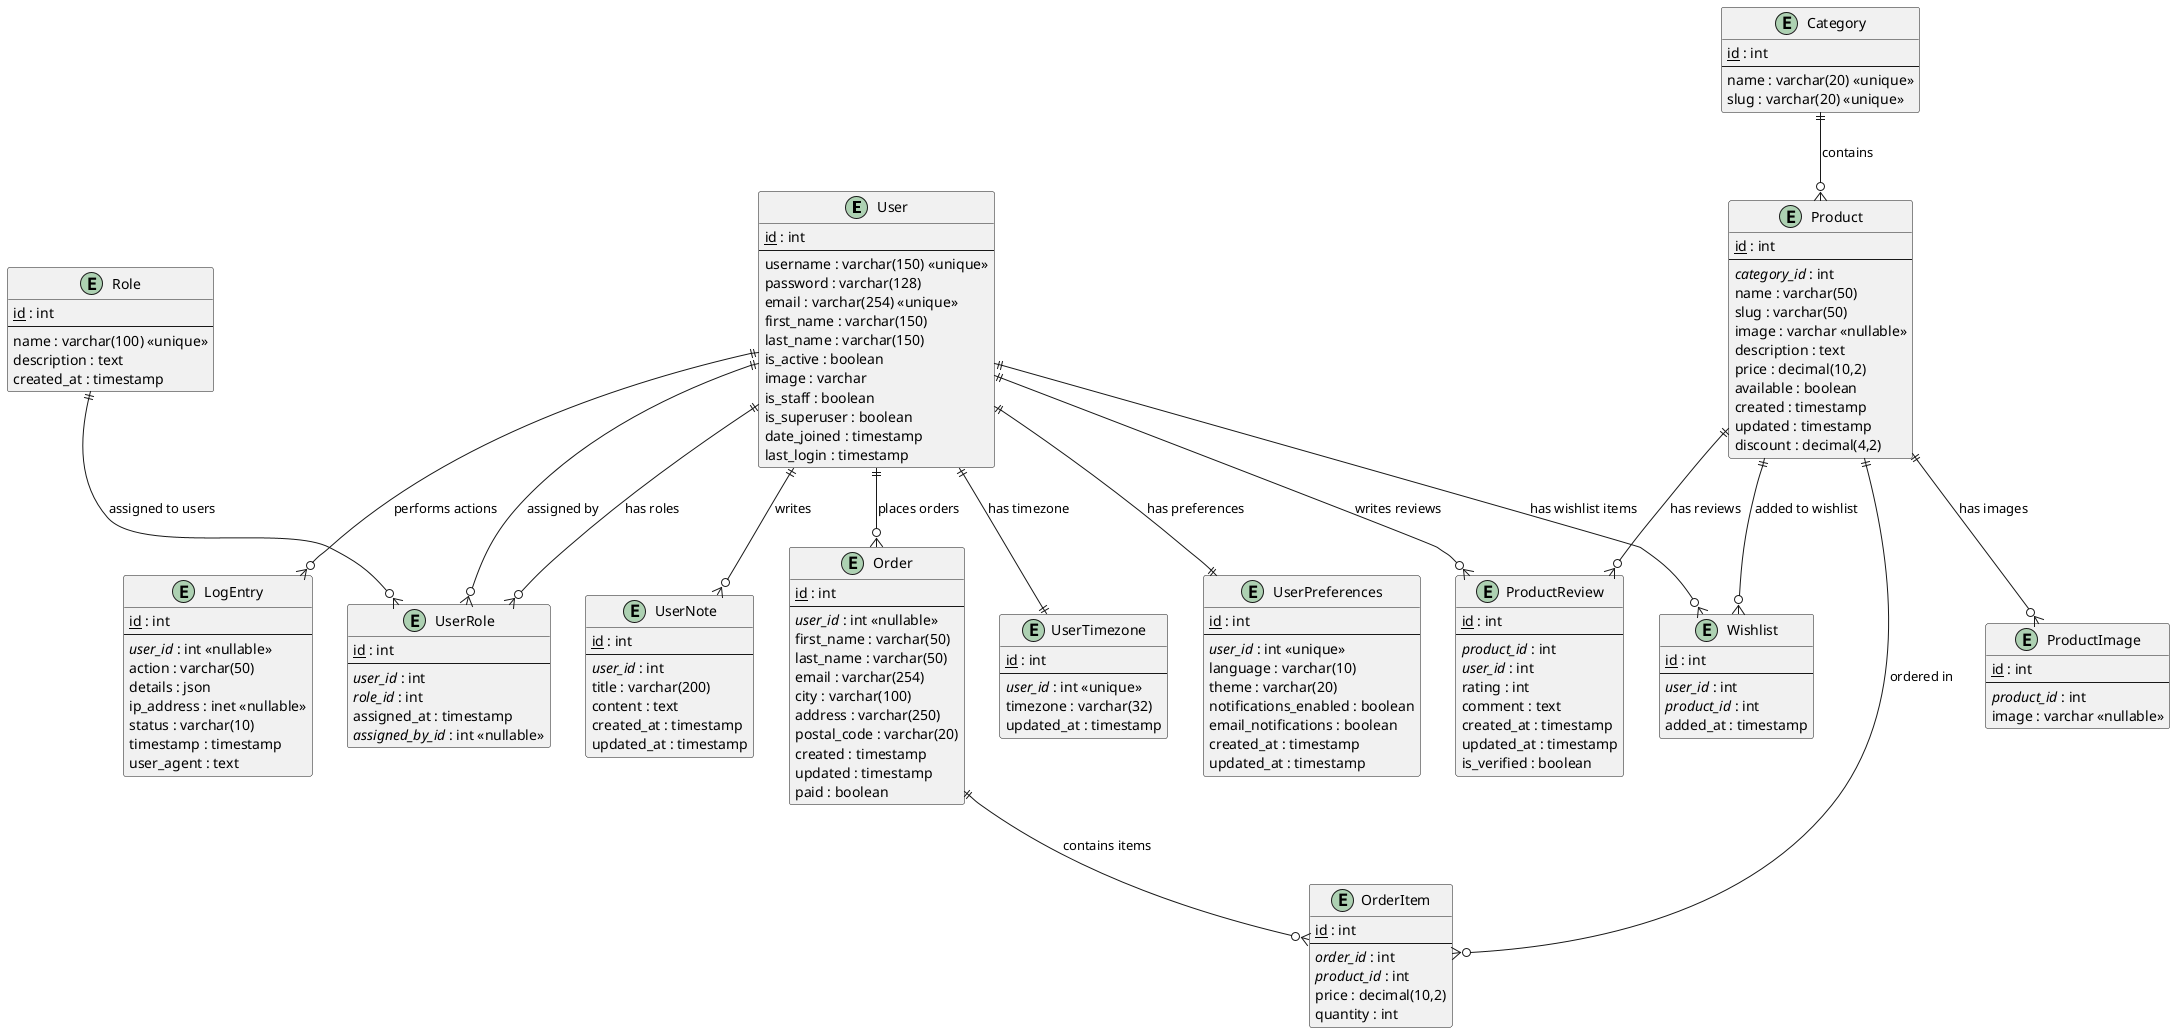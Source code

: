 @startuml
!define PRIMARY_KEY(x) <u>x</u>
!define FOREIGN_KEY(x) <i>x</i>

entity "User" {
  PRIMARY_KEY(id) : int
  --
  username : varchar(150) <<unique>>
  password : varchar(128)
  email : varchar(254) <<unique>>
  first_name : varchar(150)
  last_name : varchar(150)
  is_active : boolean
  image : varchar
  is_staff : boolean
  is_superuser : boolean
  date_joined : timestamp
  last_login : timestamp
}

entity "Role" {
  PRIMARY_KEY(id) : int
  --
  name : varchar(100) <<unique>>
  description : text
  created_at : timestamp
}

entity "UserRole" {
  PRIMARY_KEY(id) : int
  --
  FOREIGN_KEY(user_id) : int
  FOREIGN_KEY(role_id) : int
  assigned_at : timestamp
  FOREIGN_KEY(assigned_by_id) : int <<nullable>>
}

entity "UserNote" {
  PRIMARY_KEY(id) : int
  --
  FOREIGN_KEY(user_id) : int
  title : varchar(200)
  content : text
  created_at : timestamp
  updated_at : timestamp
}

entity "UserTimezone" {
  PRIMARY_KEY(id) : int
  --
  FOREIGN_KEY(user_id) : int <<unique>>
  timezone : varchar(32)
  updated_at : timestamp
}

entity "UserPreferences" {
  PRIMARY_KEY(id) : int
  --
  FOREIGN_KEY(user_id) : int <<unique>>
  language : varchar(10)
  theme : varchar(20)
  notifications_enabled : boolean
  email_notifications : boolean
  created_at : timestamp
  updated_at : timestamp
}

entity "LogEntry" {
  PRIMARY_KEY(id) : int
  --
  FOREIGN_KEY(user_id) : int <<nullable>>
  action : varchar(50)
  details : json
  ip_address : inet <<nullable>>
  status : varchar(10)
  timestamp : timestamp
  user_agent : text
}

entity "Category" {
  PRIMARY_KEY(id) : int
  --
  name : varchar(20) <<unique>>
  slug : varchar(20) <<unique>>
}

entity "Product" {
  PRIMARY_KEY(id) : int
  --
  FOREIGN_KEY(category_id) : int
  name : varchar(50)
  slug : varchar(50)
  image : varchar <<nullable>>
  description : text
  price : decimal(10,2)
  available : boolean
  created : timestamp
  updated : timestamp
  discount : decimal(4,2)
}

entity "ProductImage" {
  PRIMARY_KEY(id) : int
  --
  FOREIGN_KEY(product_id) : int
  image : varchar <<nullable>>
}

entity "ProductReview" {
  PRIMARY_KEY(id) : int
  --
  FOREIGN_KEY(product_id) : int
  FOREIGN_KEY(user_id) : int
  rating : int
  comment : text
  created_at : timestamp
  updated_at : timestamp
  is_verified : boolean
}

entity "Order" {
  PRIMARY_KEY(id) : int
  --
  FOREIGN_KEY(user_id) : int <<nullable>>
  first_name : varchar(50)
  last_name : varchar(50)  
  email : varchar(254)
  city : varchar(100)
  address : varchar(250)
  postal_code : varchar(20)
  created : timestamp
  updated : timestamp
  paid : boolean
}

entity "OrderItem" {
  PRIMARY_KEY(id) : int
  --
  FOREIGN_KEY(order_id) : int
  FOREIGN_KEY(product_id) : int
  price : decimal(10,2)
  quantity : int
}

entity "Wishlist" {
  PRIMARY_KEY(id) : int
  --
  FOREIGN_KEY(user_id) : int
  FOREIGN_KEY(product_id) : int
  added_at : timestamp
}

' Relationships
User ||--o{ UserRole : "has roles"
Role ||--o{ UserRole : "assigned to users"
User ||--|| UserTimezone : "has timezone"
User ||--|| UserPreferences : "has preferences"
User ||--o{ UserNote : "writes"
User ||--o{ LogEntry : "performs actions"
User ||--o{ ProductReview : "writes reviews"
User ||--o{ Order : "places orders"
User ||--o{ Wishlist : "has wishlist items"

Category ||--o{ Product : "contains"
Product ||--o{ ProductImage : "has images"
Product ||--o{ ProductReview : "has reviews"
Product ||--o{ OrderItem : "ordered in"
Product ||--o{ Wishlist : "added to wishlist"

Order ||--o{ OrderItem : "contains items"

UserRole }o--|| User : "assigned by"

@enduml
